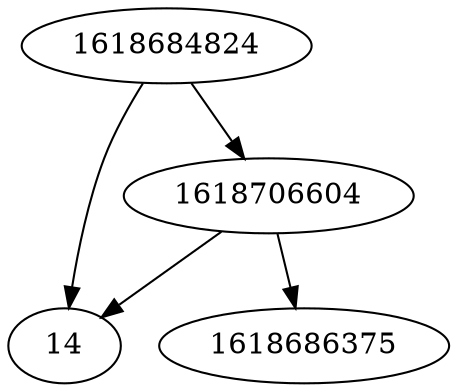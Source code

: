 strict digraph  {
1618684824;
1618706604;
14;
1618686375;
1618684824 -> 14;
1618684824 -> 1618706604;
1618706604 -> 14;
1618706604 -> 1618686375;
}
